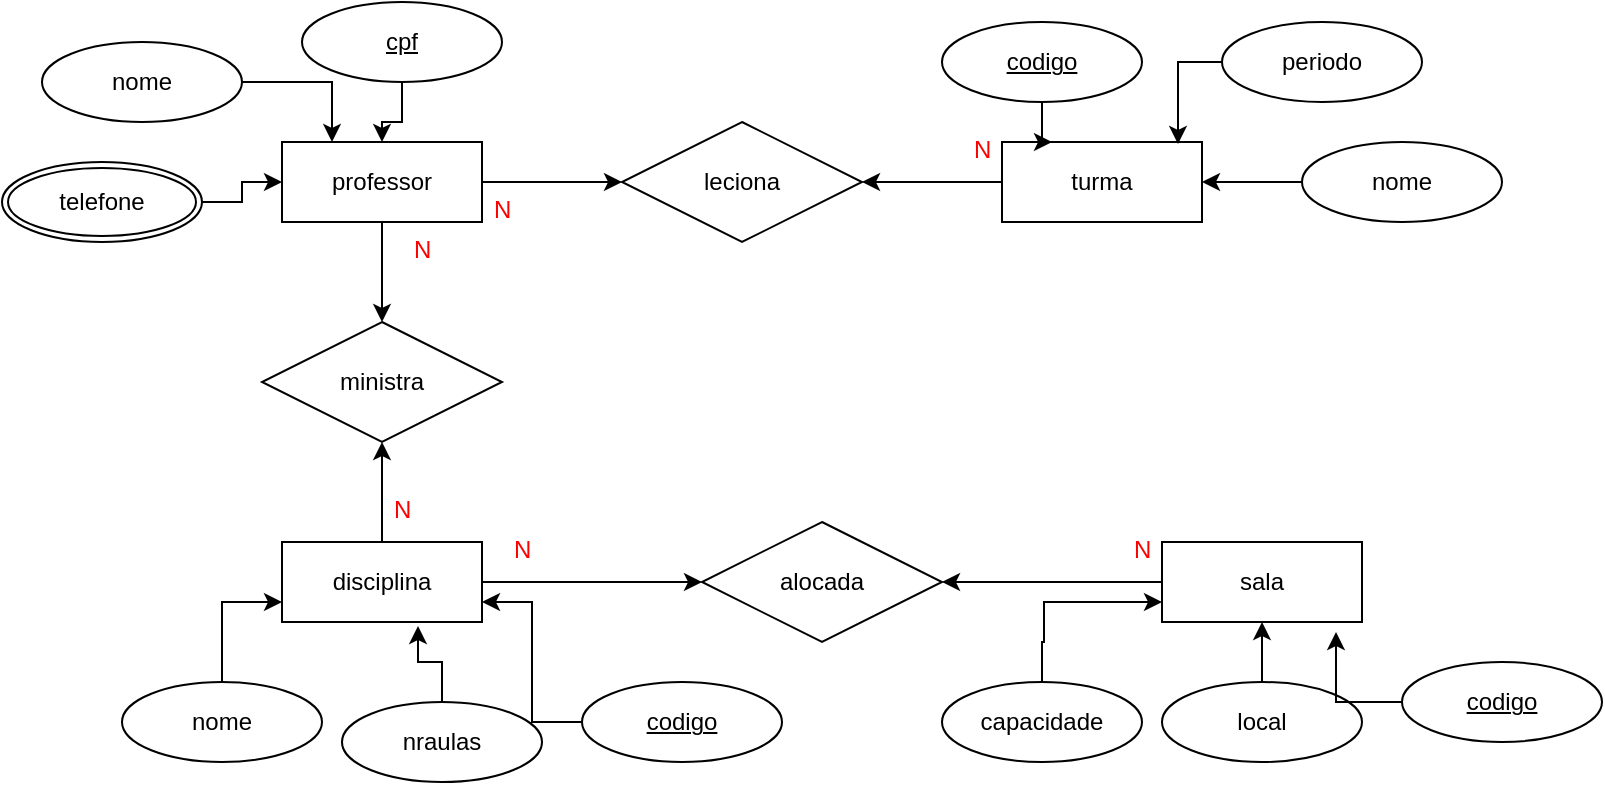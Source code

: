 <mxfile version="24.2.5" type="device">
  <diagram name="Página-1" id="xIzds-4XapXBBYLAn6au">
    <mxGraphModel dx="880" dy="468" grid="1" gridSize="10" guides="1" tooltips="1" connect="1" arrows="1" fold="1" page="1" pageScale="1" pageWidth="827" pageHeight="1169" math="0" shadow="0">
      <root>
        <mxCell id="0" />
        <mxCell id="1" parent="0" />
        <mxCell id="ZtHWLb1SGK4OtEj0ejOA-7" style="edgeStyle=orthogonalEdgeStyle;rounded=0;orthogonalLoop=1;jettySize=auto;html=1;entryX=0;entryY=0.5;entryDx=0;entryDy=0;" edge="1" parent="1" source="ZtHWLb1SGK4OtEj0ejOA-1" target="ZtHWLb1SGK4OtEj0ejOA-2">
          <mxGeometry relative="1" as="geometry" />
        </mxCell>
        <mxCell id="ZtHWLb1SGK4OtEj0ejOA-9" style="edgeStyle=orthogonalEdgeStyle;rounded=0;orthogonalLoop=1;jettySize=auto;html=1;entryX=0.5;entryY=0;entryDx=0;entryDy=0;" edge="1" parent="1" source="ZtHWLb1SGK4OtEj0ejOA-1" target="ZtHWLb1SGK4OtEj0ejOA-8">
          <mxGeometry relative="1" as="geometry" />
        </mxCell>
        <mxCell id="ZtHWLb1SGK4OtEj0ejOA-1" value="professor" style="whiteSpace=wrap;html=1;align=center;" vertex="1" parent="1">
          <mxGeometry x="160" y="100" width="100" height="40" as="geometry" />
        </mxCell>
        <mxCell id="ZtHWLb1SGK4OtEj0ejOA-2" value="leciona" style="shape=rhombus;perimeter=rhombusPerimeter;whiteSpace=wrap;html=1;align=center;" vertex="1" parent="1">
          <mxGeometry x="330" y="90" width="120" height="60" as="geometry" />
        </mxCell>
        <mxCell id="ZtHWLb1SGK4OtEj0ejOA-6" style="edgeStyle=orthogonalEdgeStyle;rounded=0;orthogonalLoop=1;jettySize=auto;html=1;entryX=1;entryY=0.5;entryDx=0;entryDy=0;" edge="1" parent="1" source="ZtHWLb1SGK4OtEj0ejOA-3" target="ZtHWLb1SGK4OtEj0ejOA-2">
          <mxGeometry relative="1" as="geometry" />
        </mxCell>
        <mxCell id="ZtHWLb1SGK4OtEj0ejOA-3" value="turma" style="whiteSpace=wrap;html=1;align=center;" vertex="1" parent="1">
          <mxGeometry x="520" y="100" width="100" height="40" as="geometry" />
        </mxCell>
        <mxCell id="ZtHWLb1SGK4OtEj0ejOA-10" style="edgeStyle=orthogonalEdgeStyle;rounded=0;orthogonalLoop=1;jettySize=auto;html=1;entryX=0.25;entryY=0;entryDx=0;entryDy=0;" edge="1" parent="1" source="ZtHWLb1SGK4OtEj0ejOA-4" target="ZtHWLb1SGK4OtEj0ejOA-1">
          <mxGeometry relative="1" as="geometry" />
        </mxCell>
        <mxCell id="ZtHWLb1SGK4OtEj0ejOA-4" value="nome" style="ellipse;whiteSpace=wrap;html=1;align=center;" vertex="1" parent="1">
          <mxGeometry x="40" y="50" width="100" height="40" as="geometry" />
        </mxCell>
        <mxCell id="ZtHWLb1SGK4OtEj0ejOA-5" value="periodo" style="ellipse;whiteSpace=wrap;html=1;align=center;" vertex="1" parent="1">
          <mxGeometry x="630" y="40" width="100" height="40" as="geometry" />
        </mxCell>
        <mxCell id="ZtHWLb1SGK4OtEj0ejOA-8" value="ministra" style="shape=rhombus;perimeter=rhombusPerimeter;whiteSpace=wrap;html=1;align=center;" vertex="1" parent="1">
          <mxGeometry x="150" y="190" width="120" height="60" as="geometry" />
        </mxCell>
        <mxCell id="ZtHWLb1SGK4OtEj0ejOA-12" style="edgeStyle=orthogonalEdgeStyle;rounded=0;orthogonalLoop=1;jettySize=auto;html=1;" edge="1" parent="1" source="ZtHWLb1SGK4OtEj0ejOA-11" target="ZtHWLb1SGK4OtEj0ejOA-1">
          <mxGeometry relative="1" as="geometry" />
        </mxCell>
        <mxCell id="ZtHWLb1SGK4OtEj0ejOA-11" value="cpf" style="ellipse;whiteSpace=wrap;html=1;align=center;fontStyle=4;" vertex="1" parent="1">
          <mxGeometry x="170" y="30" width="100" height="40" as="geometry" />
        </mxCell>
        <mxCell id="ZtHWLb1SGK4OtEj0ejOA-16" style="edgeStyle=orthogonalEdgeStyle;rounded=0;orthogonalLoop=1;jettySize=auto;html=1;entryX=0;entryY=0.5;entryDx=0;entryDy=0;" edge="1" parent="1" source="ZtHWLb1SGK4OtEj0ejOA-15" target="ZtHWLb1SGK4OtEj0ejOA-1">
          <mxGeometry relative="1" as="geometry" />
        </mxCell>
        <mxCell id="ZtHWLb1SGK4OtEj0ejOA-15" value="telefone" style="ellipse;shape=doubleEllipse;margin=3;whiteSpace=wrap;html=1;align=center;" vertex="1" parent="1">
          <mxGeometry x="20" y="110" width="100" height="40" as="geometry" />
        </mxCell>
        <mxCell id="ZtHWLb1SGK4OtEj0ejOA-18" style="edgeStyle=orthogonalEdgeStyle;rounded=0;orthogonalLoop=1;jettySize=auto;html=1;" edge="1" parent="1" source="ZtHWLb1SGK4OtEj0ejOA-17" target="ZtHWLb1SGK4OtEj0ejOA-3">
          <mxGeometry relative="1" as="geometry" />
        </mxCell>
        <mxCell id="ZtHWLb1SGK4OtEj0ejOA-17" value="nome" style="ellipse;whiteSpace=wrap;html=1;align=center;" vertex="1" parent="1">
          <mxGeometry x="670" y="100" width="100" height="40" as="geometry" />
        </mxCell>
        <mxCell id="ZtHWLb1SGK4OtEj0ejOA-19" style="edgeStyle=orthogonalEdgeStyle;rounded=0;orthogonalLoop=1;jettySize=auto;html=1;entryX=0.88;entryY=0.025;entryDx=0;entryDy=0;entryPerimeter=0;" edge="1" parent="1" source="ZtHWLb1SGK4OtEj0ejOA-5" target="ZtHWLb1SGK4OtEj0ejOA-3">
          <mxGeometry relative="1" as="geometry" />
        </mxCell>
        <mxCell id="ZtHWLb1SGK4OtEj0ejOA-21" style="edgeStyle=orthogonalEdgeStyle;rounded=0;orthogonalLoop=1;jettySize=auto;html=1;entryX=0.25;entryY=0;entryDx=0;entryDy=0;" edge="1" parent="1" source="ZtHWLb1SGK4OtEj0ejOA-20" target="ZtHWLb1SGK4OtEj0ejOA-3">
          <mxGeometry relative="1" as="geometry" />
        </mxCell>
        <mxCell id="ZtHWLb1SGK4OtEj0ejOA-20" value="codigo" style="ellipse;whiteSpace=wrap;html=1;align=center;fontStyle=4;" vertex="1" parent="1">
          <mxGeometry x="490" y="40" width="100" height="40" as="geometry" />
        </mxCell>
        <mxCell id="ZtHWLb1SGK4OtEj0ejOA-23" style="edgeStyle=orthogonalEdgeStyle;rounded=0;orthogonalLoop=1;jettySize=auto;html=1;entryX=0.5;entryY=1;entryDx=0;entryDy=0;" edge="1" parent="1" source="ZtHWLb1SGK4OtEj0ejOA-22" target="ZtHWLb1SGK4OtEj0ejOA-8">
          <mxGeometry relative="1" as="geometry" />
        </mxCell>
        <mxCell id="ZtHWLb1SGK4OtEj0ejOA-31" style="edgeStyle=orthogonalEdgeStyle;rounded=0;orthogonalLoop=1;jettySize=auto;html=1;entryX=0;entryY=0.5;entryDx=0;entryDy=0;" edge="1" parent="1" source="ZtHWLb1SGK4OtEj0ejOA-22" target="ZtHWLb1SGK4OtEj0ejOA-30">
          <mxGeometry relative="1" as="geometry" />
        </mxCell>
        <mxCell id="ZtHWLb1SGK4OtEj0ejOA-22" value="disciplina" style="whiteSpace=wrap;html=1;align=center;" vertex="1" parent="1">
          <mxGeometry x="160" y="300" width="100" height="40" as="geometry" />
        </mxCell>
        <mxCell id="ZtHWLb1SGK4OtEj0ejOA-25" style="edgeStyle=orthogonalEdgeStyle;rounded=0;orthogonalLoop=1;jettySize=auto;html=1;entryX=0;entryY=0.75;entryDx=0;entryDy=0;" edge="1" parent="1" source="ZtHWLb1SGK4OtEj0ejOA-24" target="ZtHWLb1SGK4OtEj0ejOA-22">
          <mxGeometry relative="1" as="geometry" />
        </mxCell>
        <mxCell id="ZtHWLb1SGK4OtEj0ejOA-24" value="nome" style="ellipse;whiteSpace=wrap;html=1;align=center;" vertex="1" parent="1">
          <mxGeometry x="80" y="370" width="100" height="40" as="geometry" />
        </mxCell>
        <mxCell id="ZtHWLb1SGK4OtEj0ejOA-26" value="nraulas" style="ellipse;whiteSpace=wrap;html=1;align=center;" vertex="1" parent="1">
          <mxGeometry x="190" y="380" width="100" height="40" as="geometry" />
        </mxCell>
        <mxCell id="ZtHWLb1SGK4OtEj0ejOA-27" style="edgeStyle=orthogonalEdgeStyle;rounded=0;orthogonalLoop=1;jettySize=auto;html=1;entryX=0.68;entryY=1.05;entryDx=0;entryDy=0;entryPerimeter=0;" edge="1" parent="1" source="ZtHWLb1SGK4OtEj0ejOA-26" target="ZtHWLb1SGK4OtEj0ejOA-22">
          <mxGeometry relative="1" as="geometry" />
        </mxCell>
        <mxCell id="ZtHWLb1SGK4OtEj0ejOA-29" style="edgeStyle=orthogonalEdgeStyle;rounded=0;orthogonalLoop=1;jettySize=auto;html=1;entryX=1;entryY=0.75;entryDx=0;entryDy=0;" edge="1" parent="1" source="ZtHWLb1SGK4OtEj0ejOA-28" target="ZtHWLb1SGK4OtEj0ejOA-22">
          <mxGeometry relative="1" as="geometry" />
        </mxCell>
        <mxCell id="ZtHWLb1SGK4OtEj0ejOA-28" value="codigo" style="ellipse;whiteSpace=wrap;html=1;align=center;fontStyle=4;" vertex="1" parent="1">
          <mxGeometry x="310" y="370" width="100" height="40" as="geometry" />
        </mxCell>
        <mxCell id="ZtHWLb1SGK4OtEj0ejOA-30" value="alocada" style="shape=rhombus;perimeter=rhombusPerimeter;whiteSpace=wrap;html=1;align=center;" vertex="1" parent="1">
          <mxGeometry x="370" y="290" width="120" height="60" as="geometry" />
        </mxCell>
        <mxCell id="ZtHWLb1SGK4OtEj0ejOA-33" style="edgeStyle=orthogonalEdgeStyle;rounded=0;orthogonalLoop=1;jettySize=auto;html=1;entryX=1;entryY=0.5;entryDx=0;entryDy=0;" edge="1" parent="1" source="ZtHWLb1SGK4OtEj0ejOA-32" target="ZtHWLb1SGK4OtEj0ejOA-30">
          <mxGeometry relative="1" as="geometry" />
        </mxCell>
        <mxCell id="ZtHWLb1SGK4OtEj0ejOA-32" value="sala" style="whiteSpace=wrap;html=1;align=center;" vertex="1" parent="1">
          <mxGeometry x="600" y="300" width="100" height="40" as="geometry" />
        </mxCell>
        <mxCell id="ZtHWLb1SGK4OtEj0ejOA-35" style="edgeStyle=orthogonalEdgeStyle;rounded=0;orthogonalLoop=1;jettySize=auto;html=1;entryX=0.5;entryY=1;entryDx=0;entryDy=0;" edge="1" parent="1" source="ZtHWLb1SGK4OtEj0ejOA-34" target="ZtHWLb1SGK4OtEj0ejOA-32">
          <mxGeometry relative="1" as="geometry" />
        </mxCell>
        <mxCell id="ZtHWLb1SGK4OtEj0ejOA-34" value="local" style="ellipse;whiteSpace=wrap;html=1;align=center;" vertex="1" parent="1">
          <mxGeometry x="600" y="370" width="100" height="40" as="geometry" />
        </mxCell>
        <mxCell id="ZtHWLb1SGK4OtEj0ejOA-36" value="codigo" style="ellipse;whiteSpace=wrap;html=1;align=center;fontStyle=4;" vertex="1" parent="1">
          <mxGeometry x="720" y="360" width="100" height="40" as="geometry" />
        </mxCell>
        <mxCell id="ZtHWLb1SGK4OtEj0ejOA-38" style="edgeStyle=orthogonalEdgeStyle;rounded=0;orthogonalLoop=1;jettySize=auto;html=1;entryX=0.87;entryY=1.125;entryDx=0;entryDy=0;entryPerimeter=0;" edge="1" parent="1" source="ZtHWLb1SGK4OtEj0ejOA-36" target="ZtHWLb1SGK4OtEj0ejOA-32">
          <mxGeometry relative="1" as="geometry" />
        </mxCell>
        <mxCell id="ZtHWLb1SGK4OtEj0ejOA-40" style="edgeStyle=orthogonalEdgeStyle;rounded=0;orthogonalLoop=1;jettySize=auto;html=1;entryX=0;entryY=0.75;entryDx=0;entryDy=0;" edge="1" parent="1" source="ZtHWLb1SGK4OtEj0ejOA-39" target="ZtHWLb1SGK4OtEj0ejOA-32">
          <mxGeometry relative="1" as="geometry">
            <mxPoint x="540" y="330" as="targetPoint" />
            <Array as="points">
              <mxPoint x="540" y="350" />
              <mxPoint x="541" y="350" />
              <mxPoint x="541" y="330" />
            </Array>
          </mxGeometry>
        </mxCell>
        <mxCell id="ZtHWLb1SGK4OtEj0ejOA-39" value="capacidade" style="ellipse;whiteSpace=wrap;html=1;align=center;" vertex="1" parent="1">
          <mxGeometry x="490" y="370" width="100" height="40" as="geometry" />
        </mxCell>
        <mxCell id="ZtHWLb1SGK4OtEj0ejOA-41" value="N" style="text;strokeColor=none;fillColor=none;spacingLeft=4;spacingRight=4;overflow=hidden;rotatable=0;points=[[0,0.5],[1,0.5]];portConstraint=eastwest;fontSize=12;whiteSpace=wrap;html=1;fontColor=#ff0000;" vertex="1" parent="1">
          <mxGeometry x="580" y="290" width="40" height="30" as="geometry" />
        </mxCell>
        <mxCell id="ZtHWLb1SGK4OtEj0ejOA-42" value="N" style="text;strokeColor=none;fillColor=none;spacingLeft=4;spacingRight=4;overflow=hidden;rotatable=0;points=[[0,0.5],[1,0.5]];portConstraint=eastwest;fontSize=12;whiteSpace=wrap;html=1;fontColor=#ff0000;" vertex="1" parent="1">
          <mxGeometry x="270" y="290" width="40" height="30" as="geometry" />
        </mxCell>
        <mxCell id="ZtHWLb1SGK4OtEj0ejOA-43" value="N" style="text;strokeColor=none;fillColor=none;spacingLeft=4;spacingRight=4;overflow=hidden;rotatable=0;points=[[0,0.5],[1,0.5]];portConstraint=eastwest;fontSize=12;whiteSpace=wrap;html=1;fontColor=#ff0000;" vertex="1" parent="1">
          <mxGeometry x="210" y="270" width="40" height="30" as="geometry" />
        </mxCell>
        <mxCell id="ZtHWLb1SGK4OtEj0ejOA-44" value="N" style="text;strokeColor=none;fillColor=none;spacingLeft=4;spacingRight=4;overflow=hidden;rotatable=0;points=[[0,0.5],[1,0.5]];portConstraint=eastwest;fontSize=12;whiteSpace=wrap;html=1;fontColor=#ff0000;" vertex="1" parent="1">
          <mxGeometry x="220" y="140" width="40" height="30" as="geometry" />
        </mxCell>
        <mxCell id="ZtHWLb1SGK4OtEj0ejOA-45" value="N" style="text;strokeColor=none;fillColor=none;spacingLeft=4;spacingRight=4;overflow=hidden;rotatable=0;points=[[0,0.5],[1,0.5]];portConstraint=eastwest;fontSize=12;whiteSpace=wrap;html=1;fontColor=#ff0000;" vertex="1" parent="1">
          <mxGeometry x="260" y="120" width="40" height="30" as="geometry" />
        </mxCell>
        <mxCell id="ZtHWLb1SGK4OtEj0ejOA-46" value="N" style="text;strokeColor=none;fillColor=none;spacingLeft=4;spacingRight=4;overflow=hidden;rotatable=0;points=[[0,0.5],[1,0.5]];portConstraint=eastwest;fontSize=12;whiteSpace=wrap;html=1;fontColor=#ff0000;" vertex="1" parent="1">
          <mxGeometry x="500" y="90" width="40" height="30" as="geometry" />
        </mxCell>
      </root>
    </mxGraphModel>
  </diagram>
</mxfile>
